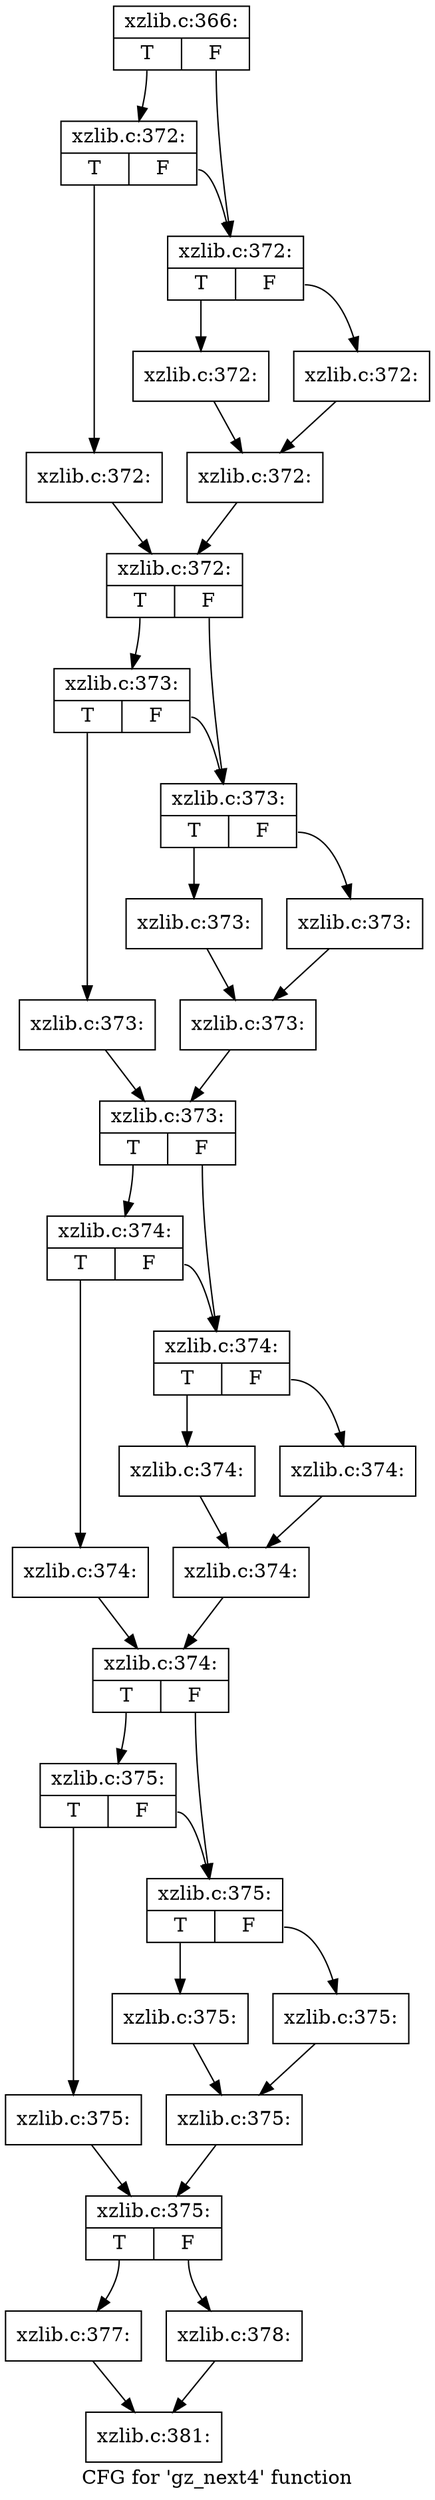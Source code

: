 digraph "CFG for 'gz_next4' function" {
	label="CFG for 'gz_next4' function";

	Node0x559901d6ab50 [shape=record,label="{xzlib.c:366:|{<s0>T|<s1>F}}"];
	Node0x559901d6ab50:s0 -> Node0x559901d6c100;
	Node0x559901d6ab50:s1 -> Node0x559901d6c060;
	Node0x559901d6c100 [shape=record,label="{xzlib.c:372:|{<s0>T|<s1>F}}"];
	Node0x559901d6c100:s0 -> Node0x559901d6c010;
	Node0x559901d6c100:s1 -> Node0x559901d6c060;
	Node0x559901d6c010 [shape=record,label="{xzlib.c:372:}"];
	Node0x559901d6c010 -> Node0x559901d6c0b0;
	Node0x559901d6c060 [shape=record,label="{xzlib.c:372:|{<s0>T|<s1>F}}"];
	Node0x559901d6c060:s0 -> Node0x559901d6cdf0;
	Node0x559901d6c060:s1 -> Node0x559901d6ce40;
	Node0x559901d6cdf0 [shape=record,label="{xzlib.c:372:}"];
	Node0x559901d6cdf0 -> Node0x559901d6ce90;
	Node0x559901d6ce40 [shape=record,label="{xzlib.c:372:}"];
	Node0x559901d6ce40 -> Node0x559901d6ce90;
	Node0x559901d6ce90 [shape=record,label="{xzlib.c:372:}"];
	Node0x559901d6ce90 -> Node0x559901d6c0b0;
	Node0x559901d6c0b0 [shape=record,label="{xzlib.c:372:|{<s0>T|<s1>F}}"];
	Node0x559901d6c0b0:s0 -> Node0x559901d6da20;
	Node0x559901d6c0b0:s1 -> Node0x559901d6d980;
	Node0x559901d6da20 [shape=record,label="{xzlib.c:373:|{<s0>T|<s1>F}}"];
	Node0x559901d6da20:s0 -> Node0x559901d6d930;
	Node0x559901d6da20:s1 -> Node0x559901d6d980;
	Node0x559901d6d930 [shape=record,label="{xzlib.c:373:}"];
	Node0x559901d6d930 -> Node0x559901d6d9d0;
	Node0x559901d6d980 [shape=record,label="{xzlib.c:373:|{<s0>T|<s1>F}}"];
	Node0x559901d6d980:s0 -> Node0x559901d6df40;
	Node0x559901d6d980:s1 -> Node0x559901d6df90;
	Node0x559901d6df40 [shape=record,label="{xzlib.c:373:}"];
	Node0x559901d6df40 -> Node0x559901d6dfe0;
	Node0x559901d6df90 [shape=record,label="{xzlib.c:373:}"];
	Node0x559901d6df90 -> Node0x559901d6dfe0;
	Node0x559901d6dfe0 [shape=record,label="{xzlib.c:373:}"];
	Node0x559901d6dfe0 -> Node0x559901d6d9d0;
	Node0x559901d6d9d0 [shape=record,label="{xzlib.c:373:|{<s0>T|<s1>F}}"];
	Node0x559901d6d9d0:s0 -> Node0x559901d6ef00;
	Node0x559901d6d9d0:s1 -> Node0x559901d6ee60;
	Node0x559901d6ef00 [shape=record,label="{xzlib.c:374:|{<s0>T|<s1>F}}"];
	Node0x559901d6ef00:s0 -> Node0x559901d6ee10;
	Node0x559901d6ef00:s1 -> Node0x559901d6ee60;
	Node0x559901d6ee10 [shape=record,label="{xzlib.c:374:}"];
	Node0x559901d6ee10 -> Node0x559901d6eeb0;
	Node0x559901d6ee60 [shape=record,label="{xzlib.c:374:|{<s0>T|<s1>F}}"];
	Node0x559901d6ee60:s0 -> Node0x559901d6f420;
	Node0x559901d6ee60:s1 -> Node0x559901d6f470;
	Node0x559901d6f420 [shape=record,label="{xzlib.c:374:}"];
	Node0x559901d6f420 -> Node0x559901d6f4c0;
	Node0x559901d6f470 [shape=record,label="{xzlib.c:374:}"];
	Node0x559901d6f470 -> Node0x559901d6f4c0;
	Node0x559901d6f4c0 [shape=record,label="{xzlib.c:374:}"];
	Node0x559901d6f4c0 -> Node0x559901d6eeb0;
	Node0x559901d6eeb0 [shape=record,label="{xzlib.c:374:|{<s0>T|<s1>F}}"];
	Node0x559901d6eeb0:s0 -> Node0x559901d70380;
	Node0x559901d6eeb0:s1 -> Node0x559901d702e0;
	Node0x559901d70380 [shape=record,label="{xzlib.c:375:|{<s0>T|<s1>F}}"];
	Node0x559901d70380:s0 -> Node0x559901d70290;
	Node0x559901d70380:s1 -> Node0x559901d702e0;
	Node0x559901d70290 [shape=record,label="{xzlib.c:375:}"];
	Node0x559901d70290 -> Node0x559901d70330;
	Node0x559901d702e0 [shape=record,label="{xzlib.c:375:|{<s0>T|<s1>F}}"];
	Node0x559901d702e0:s0 -> Node0x559901d708a0;
	Node0x559901d702e0:s1 -> Node0x559901d708f0;
	Node0x559901d708a0 [shape=record,label="{xzlib.c:375:}"];
	Node0x559901d708a0 -> Node0x559901d70940;
	Node0x559901d708f0 [shape=record,label="{xzlib.c:375:}"];
	Node0x559901d708f0 -> Node0x559901d70940;
	Node0x559901d70940 [shape=record,label="{xzlib.c:375:}"];
	Node0x559901d70940 -> Node0x559901d70330;
	Node0x559901d70330 [shape=record,label="{xzlib.c:375:|{<s0>T|<s1>F}}"];
	Node0x559901d70330:s0 -> Node0x559901d71530;
	Node0x559901d70330:s1 -> Node0x559901d71580;
	Node0x559901d71530 [shape=record,label="{xzlib.c:377:}"];
	Node0x559901d71530 -> Node0x559901d6aba0;
	Node0x559901d71580 [shape=record,label="{xzlib.c:378:}"];
	Node0x559901d71580 -> Node0x559901d6aba0;
	Node0x559901d6aba0 [shape=record,label="{xzlib.c:381:}"];
}
